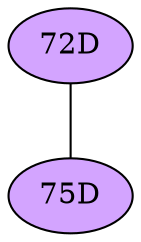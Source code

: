 // The Round Table
graph {
	"72D" [fillcolor="#D3A4FF" style=radial]
	"75D" [fillcolor="#D3A4FF" style=radial]
	"72D" -- "75D" [penwidth=1]
}
